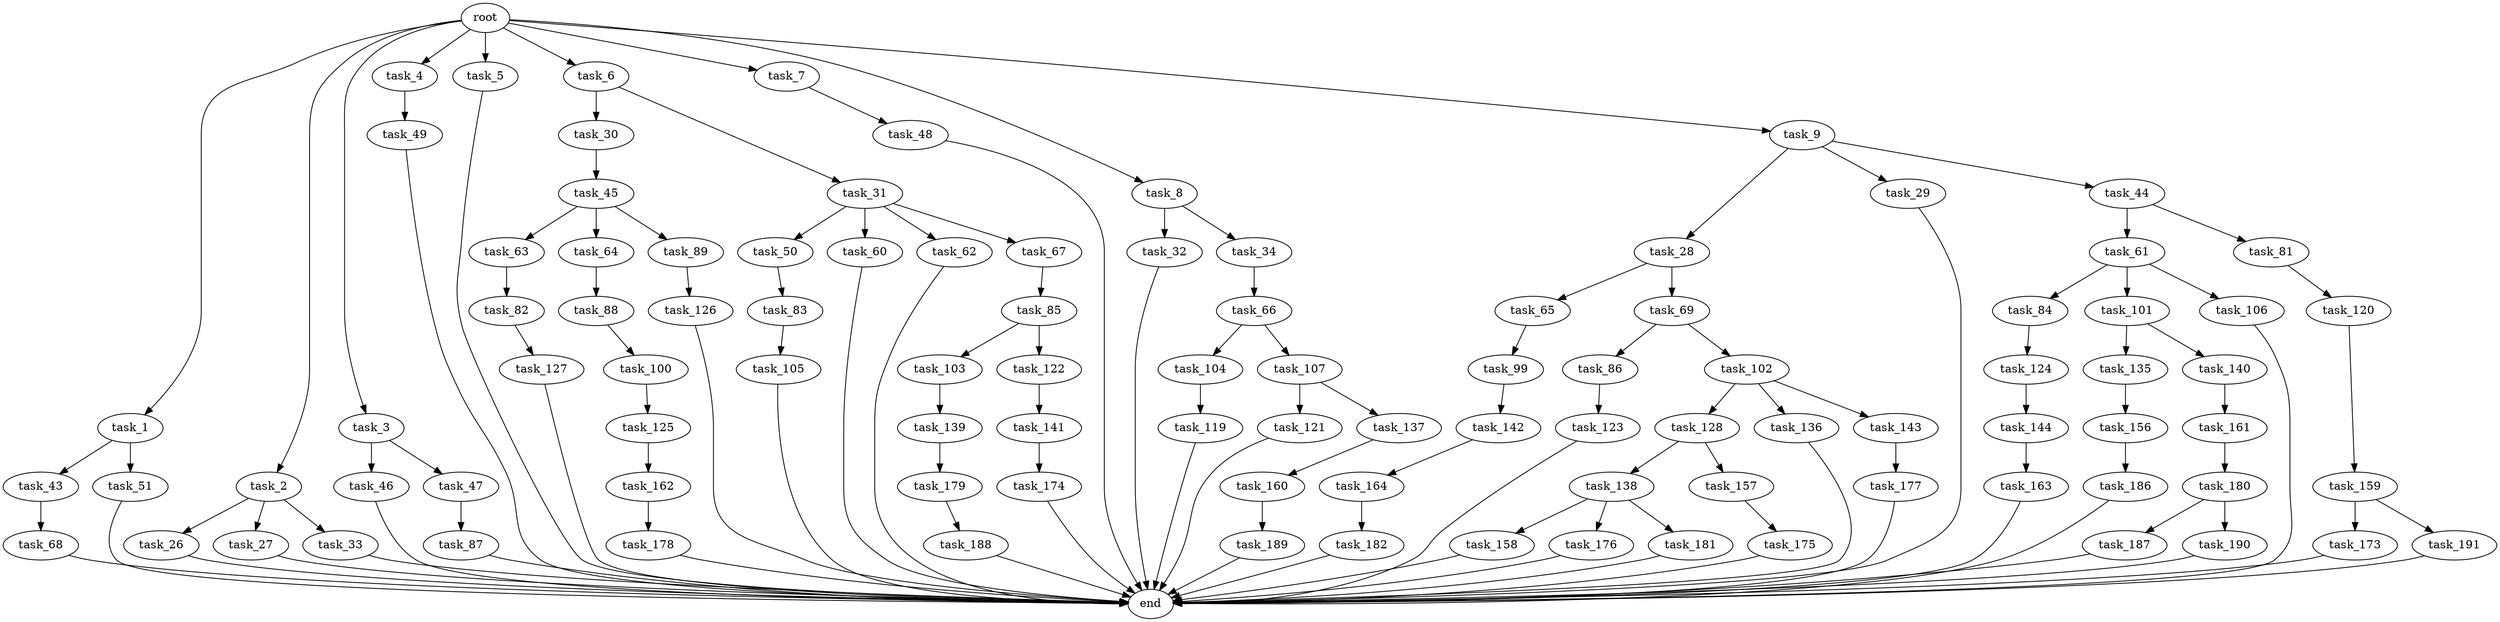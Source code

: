 digraph G {
  root [size="0.000000"];
  task_1 [size="1.024000"];
  task_2 [size="1.024000"];
  task_3 [size="1.024000"];
  task_4 [size="1.024000"];
  task_5 [size="1.024000"];
  task_6 [size="1.024000"];
  task_7 [size="1.024000"];
  task_8 [size="1.024000"];
  task_9 [size="1.024000"];
  task_26 [size="309237645.312000"];
  task_27 [size="309237645.312000"];
  task_28 [size="549755813.888000"];
  task_29 [size="549755813.888000"];
  task_30 [size="34359738.368000"];
  task_31 [size="34359738.368000"];
  task_32 [size="695784701.952000"];
  task_33 [size="309237645.312000"];
  task_34 [size="695784701.952000"];
  task_43 [size="549755813.888000"];
  task_44 [size="549755813.888000"];
  task_45 [size="858993459.200000"];
  task_46 [size="695784701.952000"];
  task_47 [size="695784701.952000"];
  task_48 [size="77309411.328000"];
  task_49 [size="549755813.888000"];
  task_50 [size="695784701.952000"];
  task_51 [size="549755813.888000"];
  task_60 [size="695784701.952000"];
  task_61 [size="214748364.800000"];
  task_62 [size="695784701.952000"];
  task_63 [size="420906795.008000"];
  task_64 [size="420906795.008000"];
  task_65 [size="420906795.008000"];
  task_66 [size="695784701.952000"];
  task_67 [size="695784701.952000"];
  task_68 [size="858993459.200000"];
  task_69 [size="420906795.008000"];
  task_81 [size="214748364.800000"];
  task_82 [size="420906795.008000"];
  task_83 [size="214748364.800000"];
  task_84 [size="309237645.312000"];
  task_85 [size="214748364.800000"];
  task_86 [size="77309411.328000"];
  task_87 [size="137438953.472000"];
  task_88 [size="137438953.472000"];
  task_89 [size="420906795.008000"];
  task_99 [size="695784701.952000"];
  task_100 [size="34359738.368000"];
  task_101 [size="309237645.312000"];
  task_102 [size="77309411.328000"];
  task_103 [size="77309411.328000"];
  task_104 [size="214748364.800000"];
  task_105 [size="34359738.368000"];
  task_106 [size="309237645.312000"];
  task_107 [size="214748364.800000"];
  task_119 [size="420906795.008000"];
  task_120 [size="77309411.328000"];
  task_121 [size="214748364.800000"];
  task_122 [size="77309411.328000"];
  task_123 [size="34359738.368000"];
  task_124 [size="77309411.328000"];
  task_125 [size="309237645.312000"];
  task_126 [size="695784701.952000"];
  task_127 [size="77309411.328000"];
  task_128 [size="214748364.800000"];
  task_135 [size="420906795.008000"];
  task_136 [size="214748364.800000"];
  task_137 [size="214748364.800000"];
  task_138 [size="549755813.888000"];
  task_139 [size="77309411.328000"];
  task_140 [size="420906795.008000"];
  task_141 [size="858993459.200000"];
  task_142 [size="549755813.888000"];
  task_143 [size="214748364.800000"];
  task_144 [size="34359738.368000"];
  task_156 [size="309237645.312000"];
  task_157 [size="549755813.888000"];
  task_158 [size="858993459.200000"];
  task_159 [size="420906795.008000"];
  task_160 [size="695784701.952000"];
  task_161 [size="420906795.008000"];
  task_162 [size="77309411.328000"];
  task_163 [size="858993459.200000"];
  task_164 [size="549755813.888000"];
  task_173 [size="77309411.328000"];
  task_174 [size="695784701.952000"];
  task_175 [size="858993459.200000"];
  task_176 [size="858993459.200000"];
  task_177 [size="77309411.328000"];
  task_178 [size="309237645.312000"];
  task_179 [size="858993459.200000"];
  task_180 [size="309237645.312000"];
  task_181 [size="858993459.200000"];
  task_182 [size="137438953.472000"];
  task_186 [size="420906795.008000"];
  task_187 [size="137438953.472000"];
  task_188 [size="34359738.368000"];
  task_189 [size="137438953.472000"];
  task_190 [size="137438953.472000"];
  task_191 [size="77309411.328000"];
  end [size="0.000000"];

  root -> task_1 [size="1.000000"];
  root -> task_2 [size="1.000000"];
  root -> task_3 [size="1.000000"];
  root -> task_4 [size="1.000000"];
  root -> task_5 [size="1.000000"];
  root -> task_6 [size="1.000000"];
  root -> task_7 [size="1.000000"];
  root -> task_8 [size="1.000000"];
  root -> task_9 [size="1.000000"];
  task_1 -> task_43 [size="536870912.000000"];
  task_1 -> task_51 [size="536870912.000000"];
  task_2 -> task_26 [size="301989888.000000"];
  task_2 -> task_27 [size="301989888.000000"];
  task_2 -> task_33 [size="301989888.000000"];
  task_3 -> task_46 [size="679477248.000000"];
  task_3 -> task_47 [size="679477248.000000"];
  task_4 -> task_49 [size="536870912.000000"];
  task_5 -> end [size="1.000000"];
  task_6 -> task_30 [size="33554432.000000"];
  task_6 -> task_31 [size="33554432.000000"];
  task_7 -> task_48 [size="75497472.000000"];
  task_8 -> task_32 [size="679477248.000000"];
  task_8 -> task_34 [size="679477248.000000"];
  task_9 -> task_28 [size="536870912.000000"];
  task_9 -> task_29 [size="536870912.000000"];
  task_9 -> task_44 [size="536870912.000000"];
  task_26 -> end [size="1.000000"];
  task_27 -> end [size="1.000000"];
  task_28 -> task_65 [size="411041792.000000"];
  task_28 -> task_69 [size="411041792.000000"];
  task_29 -> end [size="1.000000"];
  task_30 -> task_45 [size="838860800.000000"];
  task_31 -> task_50 [size="679477248.000000"];
  task_31 -> task_60 [size="679477248.000000"];
  task_31 -> task_62 [size="679477248.000000"];
  task_31 -> task_67 [size="679477248.000000"];
  task_32 -> end [size="1.000000"];
  task_33 -> end [size="1.000000"];
  task_34 -> task_66 [size="679477248.000000"];
  task_43 -> task_68 [size="838860800.000000"];
  task_44 -> task_61 [size="209715200.000000"];
  task_44 -> task_81 [size="209715200.000000"];
  task_45 -> task_63 [size="411041792.000000"];
  task_45 -> task_64 [size="411041792.000000"];
  task_45 -> task_89 [size="411041792.000000"];
  task_46 -> end [size="1.000000"];
  task_47 -> task_87 [size="134217728.000000"];
  task_48 -> end [size="1.000000"];
  task_49 -> end [size="1.000000"];
  task_50 -> task_83 [size="209715200.000000"];
  task_51 -> end [size="1.000000"];
  task_60 -> end [size="1.000000"];
  task_61 -> task_84 [size="301989888.000000"];
  task_61 -> task_101 [size="301989888.000000"];
  task_61 -> task_106 [size="301989888.000000"];
  task_62 -> end [size="1.000000"];
  task_63 -> task_82 [size="411041792.000000"];
  task_64 -> task_88 [size="134217728.000000"];
  task_65 -> task_99 [size="679477248.000000"];
  task_66 -> task_104 [size="209715200.000000"];
  task_66 -> task_107 [size="209715200.000000"];
  task_67 -> task_85 [size="209715200.000000"];
  task_68 -> end [size="1.000000"];
  task_69 -> task_86 [size="75497472.000000"];
  task_69 -> task_102 [size="75497472.000000"];
  task_81 -> task_120 [size="75497472.000000"];
  task_82 -> task_127 [size="75497472.000000"];
  task_83 -> task_105 [size="33554432.000000"];
  task_84 -> task_124 [size="75497472.000000"];
  task_85 -> task_103 [size="75497472.000000"];
  task_85 -> task_122 [size="75497472.000000"];
  task_86 -> task_123 [size="33554432.000000"];
  task_87 -> end [size="1.000000"];
  task_88 -> task_100 [size="33554432.000000"];
  task_89 -> task_126 [size="679477248.000000"];
  task_99 -> task_142 [size="536870912.000000"];
  task_100 -> task_125 [size="301989888.000000"];
  task_101 -> task_135 [size="411041792.000000"];
  task_101 -> task_140 [size="411041792.000000"];
  task_102 -> task_128 [size="209715200.000000"];
  task_102 -> task_136 [size="209715200.000000"];
  task_102 -> task_143 [size="209715200.000000"];
  task_103 -> task_139 [size="75497472.000000"];
  task_104 -> task_119 [size="411041792.000000"];
  task_105 -> end [size="1.000000"];
  task_106 -> end [size="1.000000"];
  task_107 -> task_121 [size="209715200.000000"];
  task_107 -> task_137 [size="209715200.000000"];
  task_119 -> end [size="1.000000"];
  task_120 -> task_159 [size="411041792.000000"];
  task_121 -> end [size="1.000000"];
  task_122 -> task_141 [size="838860800.000000"];
  task_123 -> end [size="1.000000"];
  task_124 -> task_144 [size="33554432.000000"];
  task_125 -> task_162 [size="75497472.000000"];
  task_126 -> end [size="1.000000"];
  task_127 -> end [size="1.000000"];
  task_128 -> task_138 [size="536870912.000000"];
  task_128 -> task_157 [size="536870912.000000"];
  task_135 -> task_156 [size="301989888.000000"];
  task_136 -> end [size="1.000000"];
  task_137 -> task_160 [size="679477248.000000"];
  task_138 -> task_158 [size="838860800.000000"];
  task_138 -> task_176 [size="838860800.000000"];
  task_138 -> task_181 [size="838860800.000000"];
  task_139 -> task_179 [size="838860800.000000"];
  task_140 -> task_161 [size="411041792.000000"];
  task_141 -> task_174 [size="679477248.000000"];
  task_142 -> task_164 [size="536870912.000000"];
  task_143 -> task_177 [size="75497472.000000"];
  task_144 -> task_163 [size="838860800.000000"];
  task_156 -> task_186 [size="411041792.000000"];
  task_157 -> task_175 [size="838860800.000000"];
  task_158 -> end [size="1.000000"];
  task_159 -> task_173 [size="75497472.000000"];
  task_159 -> task_191 [size="75497472.000000"];
  task_160 -> task_189 [size="134217728.000000"];
  task_161 -> task_180 [size="301989888.000000"];
  task_162 -> task_178 [size="301989888.000000"];
  task_163 -> end [size="1.000000"];
  task_164 -> task_182 [size="134217728.000000"];
  task_173 -> end [size="1.000000"];
  task_174 -> end [size="1.000000"];
  task_175 -> end [size="1.000000"];
  task_176 -> end [size="1.000000"];
  task_177 -> end [size="1.000000"];
  task_178 -> end [size="1.000000"];
  task_179 -> task_188 [size="33554432.000000"];
  task_180 -> task_187 [size="134217728.000000"];
  task_180 -> task_190 [size="134217728.000000"];
  task_181 -> end [size="1.000000"];
  task_182 -> end [size="1.000000"];
  task_186 -> end [size="1.000000"];
  task_187 -> end [size="1.000000"];
  task_188 -> end [size="1.000000"];
  task_189 -> end [size="1.000000"];
  task_190 -> end [size="1.000000"];
  task_191 -> end [size="1.000000"];
}
